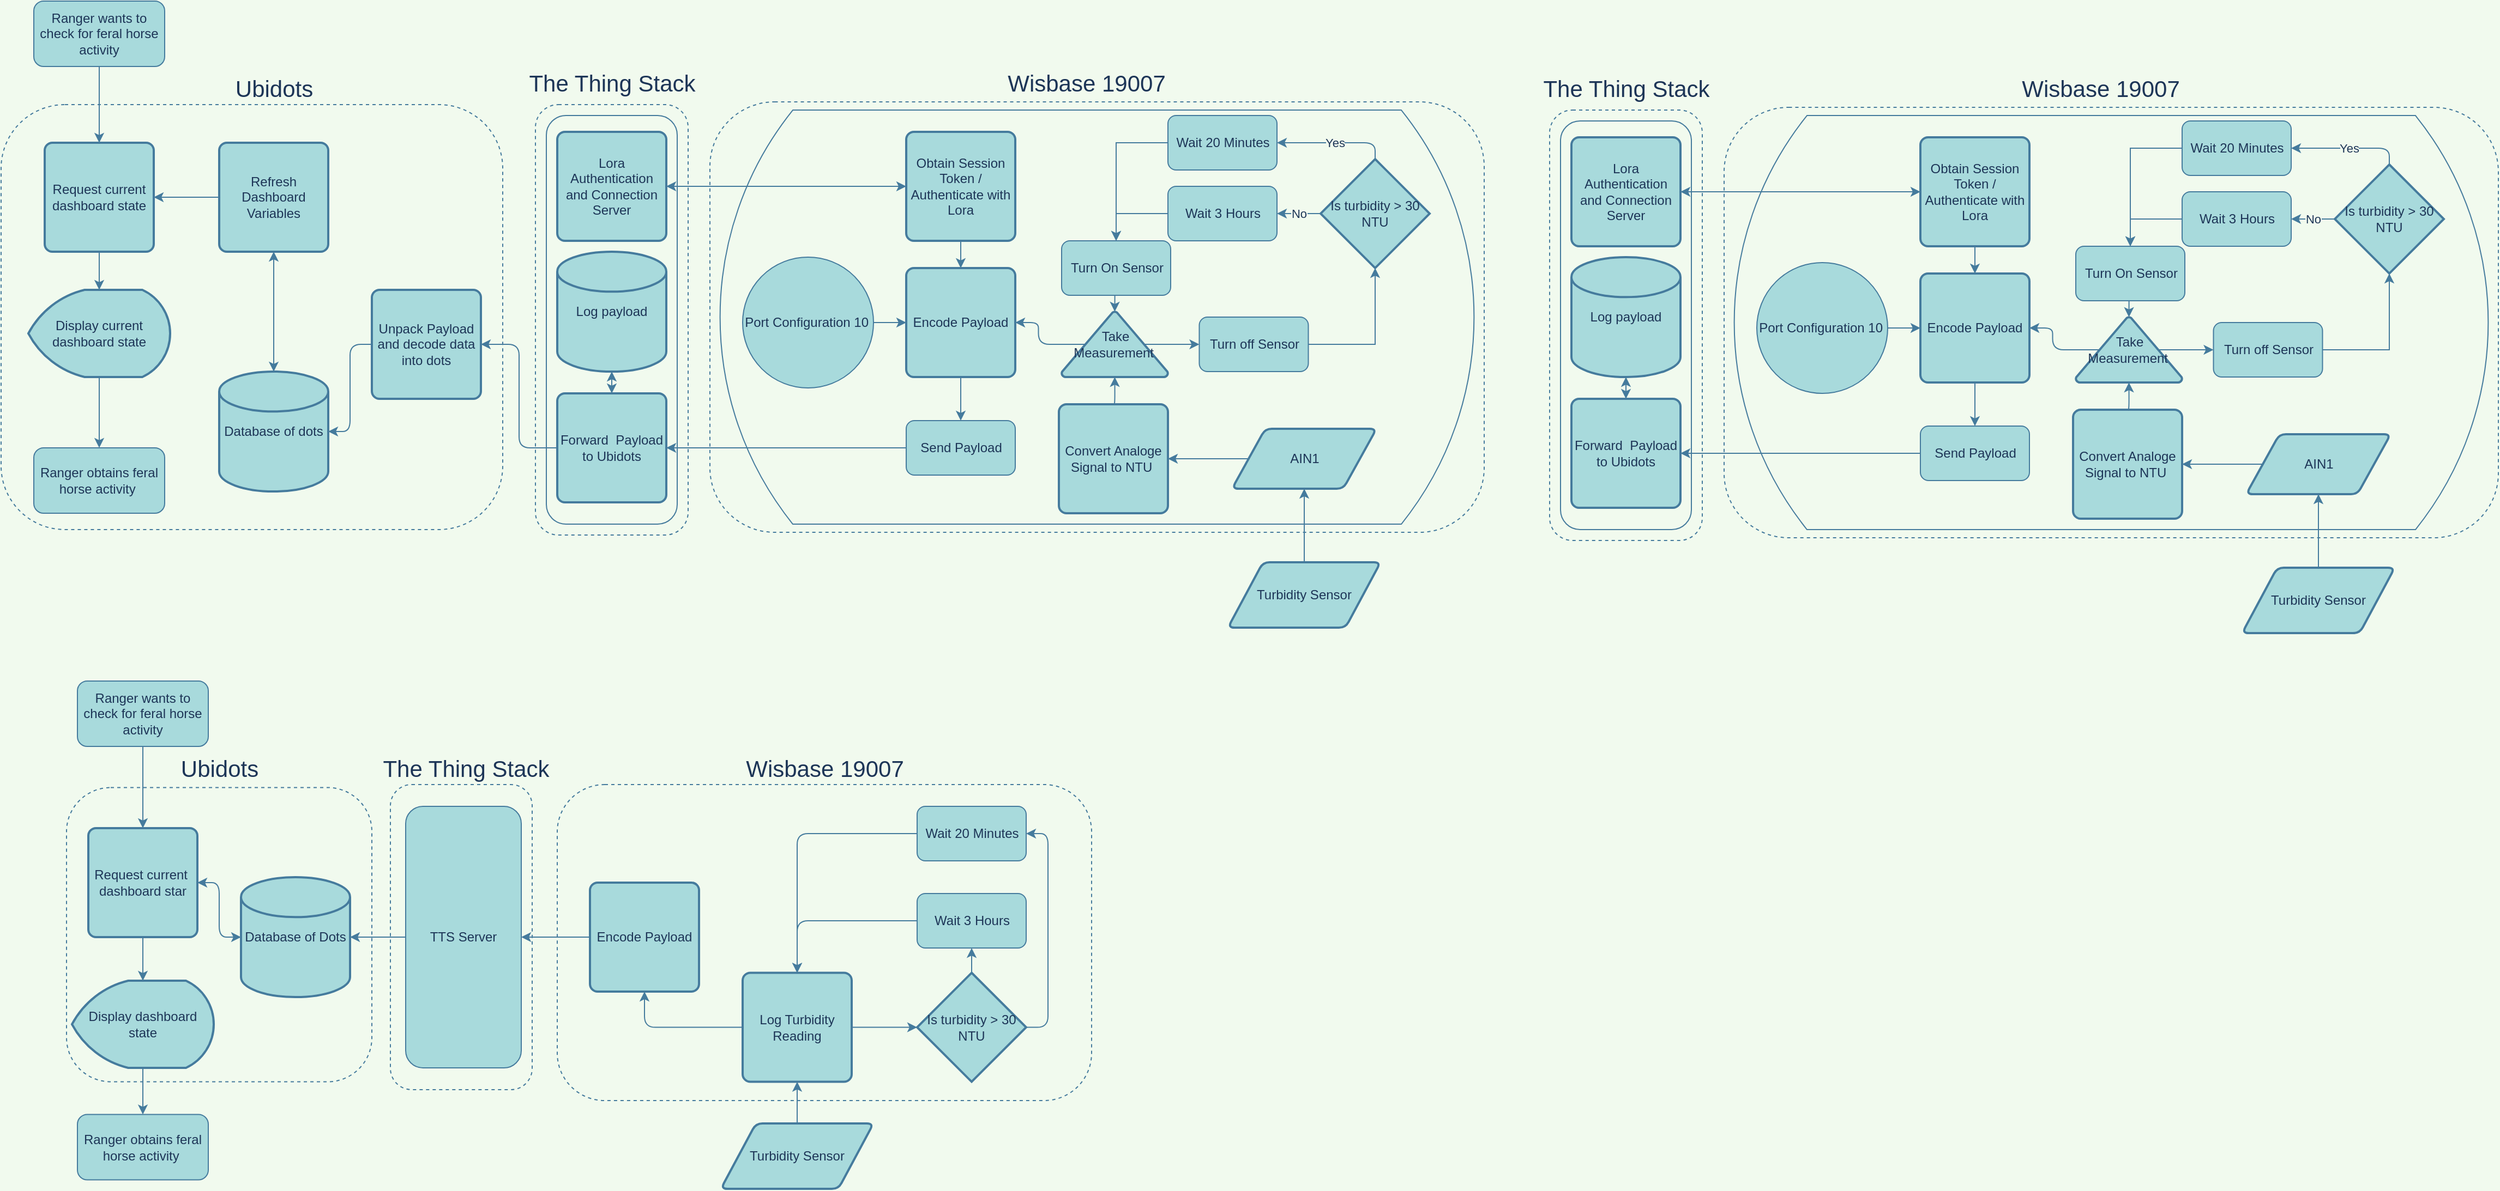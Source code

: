 <mxfile version="20.5.3" type="github">
  <diagram id="7vEmmBMwteaAKaB9VDx5" name="Page-1">
    <mxGraphModel dx="1351" dy="921" grid="1" gridSize="10" guides="1" tooltips="1" connect="1" arrows="1" fold="1" page="1" pageScale="1" pageWidth="827" pageHeight="1169" background="#F1FAEE" math="0" shadow="0">
      <root>
        <mxCell id="0" />
        <mxCell id="1" parent="0" />
        <mxCell id="h1ZjDe2NdXV8PIFrUS9J-158" value="" style="html=1;dashed=0;whitespace=wrap;shape=mxgraph.dfd.loop;labelBackgroundColor=none;strokeColor=#457B9D;fontColor=#1D3557;fillColor=none;sketch=0;movable=1;resizable=1;rotatable=1;deletable=1;editable=1;connectable=1;rounded=1;" vertex="1" parent="1">
          <mxGeometry x="660" y="170" width="710" height="380" as="geometry" />
        </mxCell>
        <mxCell id="h1ZjDe2NdXV8PIFrUS9J-2" value="" style="rounded=1;whiteSpace=wrap;html=1;dashed=1;fillColor=none;strokeColor=#457B9D;fontColor=#1D3557;" vertex="1" parent="1">
          <mxGeometry x="660" y="162.5" width="710" height="395" as="geometry" />
        </mxCell>
        <mxCell id="h1ZjDe2NdXV8PIFrUS9J-106" value="" style="rounded=1;whiteSpace=wrap;html=1;dashed=1;fillColor=none;strokeColor=#457B9D;fontColor=#1D3557;" vertex="1" parent="1">
          <mxGeometry x="367" y="789" width="130" height="280" as="geometry" />
        </mxCell>
        <mxCell id="h1ZjDe2NdXV8PIFrUS9J-82" value="" style="rounded=1;whiteSpace=wrap;html=1;dashed=1;fillColor=none;strokeColor=#457B9D;fontColor=#1D3557;arcSize=15;movable=0;resizable=0;rotatable=0;deletable=0;editable=0;connectable=0;" vertex="1" parent="1">
          <mxGeometry x="10" y="165" width="460" height="390" as="geometry" />
        </mxCell>
        <mxCell id="h1ZjDe2NdXV8PIFrUS9J-34" value="" style="rounded=1;whiteSpace=wrap;html=1;dashed=1;fillColor=none;strokeColor=#457B9D;fontColor=#1D3557;" vertex="1" parent="1">
          <mxGeometry x="500" y="165" width="140" height="395" as="geometry" />
        </mxCell>
        <mxCell id="h1ZjDe2NdXV8PIFrUS9J-37" value="TTS Server" style="rounded=1;whiteSpace=wrap;html=1;fillColor=none;strokeColor=#457B9D;fontColor=#1D3557;" vertex="1" parent="1">
          <mxGeometry x="510" y="175" width="120" height="375" as="geometry" />
        </mxCell>
        <mxCell id="h1ZjDe2NdXV8PIFrUS9J-46" style="edgeStyle=orthogonalEdgeStyle;rounded=1;orthogonalLoop=1;jettySize=auto;html=1;exitX=0.5;exitY=1;exitDx=0;exitDy=0;entryX=0.5;entryY=0;entryDx=0;entryDy=0;labelBackgroundColor=#F1FAEE;strokeColor=#457B9D;fontColor=#1D3557;" edge="1" parent="1" source="h1ZjDe2NdXV8PIFrUS9J-5" target="h1ZjDe2NdXV8PIFrUS9J-11">
          <mxGeometry relative="1" as="geometry" />
        </mxCell>
        <mxCell id="h1ZjDe2NdXV8PIFrUS9J-5" value="Ranger wants to check for feral horse activity" style="rounded=1;whiteSpace=wrap;html=1;fillColor=#A8DADC;strokeColor=#457B9D;fontColor=#1D3557;" vertex="1" parent="1">
          <mxGeometry x="40" y="70" width="120" height="60" as="geometry" />
        </mxCell>
        <mxCell id="h1ZjDe2NdXV8PIFrUS9J-6" style="edgeStyle=orthogonalEdgeStyle;rounded=1;orthogonalLoop=1;jettySize=auto;html=1;exitX=0;exitY=0.5;exitDx=0;exitDy=0;entryX=1;entryY=0.5;entryDx=0;entryDy=0;startArrow=none;startFill=0;labelBackgroundColor=#F1FAEE;strokeColor=#457B9D;fontColor=#1D3557;" edge="1" parent="1" source="h1ZjDe2NdXV8PIFrUS9J-7" target="h1ZjDe2NdXV8PIFrUS9J-11">
          <mxGeometry relative="1" as="geometry" />
        </mxCell>
        <mxCell id="h1ZjDe2NdXV8PIFrUS9J-7" value="Refresh Dashboard Variables" style="rounded=1;whiteSpace=wrap;html=1;absoluteArcSize=1;arcSize=14;strokeWidth=2;fillColor=#A8DADC;strokeColor=#457B9D;fontColor=#1D3557;" vertex="1" parent="1">
          <mxGeometry x="210" y="200" width="100" height="100" as="geometry" />
        </mxCell>
        <mxCell id="h1ZjDe2NdXV8PIFrUS9J-8" style="edgeStyle=orthogonalEdgeStyle;rounded=1;orthogonalLoop=1;jettySize=auto;html=1;exitX=0.5;exitY=1;exitDx=0;exitDy=0;exitPerimeter=0;entryX=0.5;entryY=0;entryDx=0;entryDy=0;startArrow=none;startFill=0;labelBackgroundColor=#F1FAEE;strokeColor=#457B9D;fontColor=#1D3557;" edge="1" parent="1" source="h1ZjDe2NdXV8PIFrUS9J-9" target="h1ZjDe2NdXV8PIFrUS9J-41">
          <mxGeometry relative="1" as="geometry" />
        </mxCell>
        <mxCell id="h1ZjDe2NdXV8PIFrUS9J-9" value="Display current dashboard state" style="strokeWidth=2;html=1;shape=mxgraph.flowchart.display;whiteSpace=wrap;fillColor=#A8DADC;strokeColor=#457B9D;fontColor=#1D3557;rounded=1;" vertex="1" parent="1">
          <mxGeometry x="35" y="335" width="130" height="80" as="geometry" />
        </mxCell>
        <mxCell id="h1ZjDe2NdXV8PIFrUS9J-10" style="edgeStyle=orthogonalEdgeStyle;rounded=1;orthogonalLoop=1;jettySize=auto;html=1;exitX=0.5;exitY=1;exitDx=0;exitDy=0;entryX=0.5;entryY=0;entryDx=0;entryDy=0;entryPerimeter=0;startArrow=none;startFill=0;labelBackgroundColor=#F1FAEE;strokeColor=#457B9D;fontColor=#1D3557;" edge="1" parent="1" source="h1ZjDe2NdXV8PIFrUS9J-11" target="h1ZjDe2NdXV8PIFrUS9J-9">
          <mxGeometry relative="1" as="geometry" />
        </mxCell>
        <mxCell id="h1ZjDe2NdXV8PIFrUS9J-11" value="Request current dashboard state" style="rounded=1;whiteSpace=wrap;html=1;absoluteArcSize=1;arcSize=14;strokeWidth=2;fillColor=#A8DADC;strokeColor=#457B9D;fontColor=#1D3557;" vertex="1" parent="1">
          <mxGeometry x="50" y="200" width="100" height="100" as="geometry" />
        </mxCell>
        <mxCell id="h1ZjDe2NdXV8PIFrUS9J-12" style="edgeStyle=orthogonalEdgeStyle;rounded=1;orthogonalLoop=1;jettySize=auto;html=1;exitX=0.5;exitY=0;exitDx=0;exitDy=0;exitPerimeter=0;entryX=0.5;entryY=1;entryDx=0;entryDy=0;startArrow=classic;startFill=1;labelBackgroundColor=#F1FAEE;strokeColor=#457B9D;fontColor=#1D3557;" edge="1" parent="1" source="h1ZjDe2NdXV8PIFrUS9J-13" target="h1ZjDe2NdXV8PIFrUS9J-7">
          <mxGeometry relative="1" as="geometry" />
        </mxCell>
        <mxCell id="h1ZjDe2NdXV8PIFrUS9J-13" value="Database of dots" style="strokeWidth=2;html=1;shape=mxgraph.flowchart.database;whiteSpace=wrap;fillColor=#A8DADC;strokeColor=#457B9D;fontColor=#1D3557;rounded=1;" vertex="1" parent="1">
          <mxGeometry x="210" y="410" width="100" height="110" as="geometry" />
        </mxCell>
        <mxCell id="h1ZjDe2NdXV8PIFrUS9J-14" style="edgeStyle=orthogonalEdgeStyle;rounded=1;orthogonalLoop=1;jettySize=auto;html=1;exitX=0;exitY=0.5;exitDx=0;exitDy=0;entryX=1;entryY=0.5;entryDx=0;entryDy=0;entryPerimeter=0;startArrow=none;startFill=0;labelBackgroundColor=#F1FAEE;strokeColor=#457B9D;fontColor=#1D3557;" edge="1" parent="1" source="h1ZjDe2NdXV8PIFrUS9J-15" target="h1ZjDe2NdXV8PIFrUS9J-13">
          <mxGeometry relative="1" as="geometry" />
        </mxCell>
        <mxCell id="h1ZjDe2NdXV8PIFrUS9J-15" value="Unpack Payload and decode data into dots" style="rounded=1;whiteSpace=wrap;html=1;absoluteArcSize=1;arcSize=14;strokeWidth=2;fillColor=#A8DADC;strokeColor=#457B9D;fontColor=#1D3557;" vertex="1" parent="1">
          <mxGeometry x="350" y="335" width="100" height="100" as="geometry" />
        </mxCell>
        <mxCell id="h1ZjDe2NdXV8PIFrUS9J-16" value="Lora Authentication and Connection Server" style="rounded=1;whiteSpace=wrap;html=1;absoluteArcSize=1;arcSize=14;strokeWidth=2;fillColor=#A8DADC;strokeColor=#457B9D;fontColor=#1D3557;" vertex="1" parent="1">
          <mxGeometry x="520" y="190" width="100" height="100" as="geometry" />
        </mxCell>
        <mxCell id="h1ZjDe2NdXV8PIFrUS9J-17" value="Log payload" style="strokeWidth=2;html=1;shape=mxgraph.flowchart.database;whiteSpace=wrap;fillColor=#A8DADC;strokeColor=#457B9D;fontColor=#1D3557;rounded=1;" vertex="1" parent="1">
          <mxGeometry x="520" y="300" width="100" height="110" as="geometry" />
        </mxCell>
        <mxCell id="h1ZjDe2NdXV8PIFrUS9J-50" style="edgeStyle=orthogonalEdgeStyle;rounded=1;orthogonalLoop=1;jettySize=auto;html=1;exitX=0;exitY=0.5;exitDx=0;exitDy=0;entryX=1;entryY=0.5;entryDx=0;entryDy=0;strokeColor=#457B9D;fontColor=#1D3557;fillColor=#A8DADC;startArrow=classic;startFill=1;labelBackgroundColor=#F1FAEE;" edge="1" parent="1" source="h1ZjDe2NdXV8PIFrUS9J-21" target="h1ZjDe2NdXV8PIFrUS9J-16">
          <mxGeometry relative="1" as="geometry" />
        </mxCell>
        <mxCell id="h1ZjDe2NdXV8PIFrUS9J-58" style="edgeStyle=orthogonalEdgeStyle;rounded=1;orthogonalLoop=1;jettySize=auto;html=1;exitX=0.5;exitY=1;exitDx=0;exitDy=0;entryX=0.5;entryY=0;entryDx=0;entryDy=0;strokeColor=#457B9D;fontColor=#1D3557;startArrow=none;startFill=0;fillColor=#A8DADC;labelBackgroundColor=#F1FAEE;" edge="1" parent="1" source="h1ZjDe2NdXV8PIFrUS9J-21" target="h1ZjDe2NdXV8PIFrUS9J-53">
          <mxGeometry relative="1" as="geometry" />
        </mxCell>
        <mxCell id="h1ZjDe2NdXV8PIFrUS9J-21" value="Obtain Session Token / Authenticate with Lora" style="rounded=1;whiteSpace=wrap;html=1;absoluteArcSize=1;arcSize=14;strokeWidth=2;fillColor=#A8DADC;strokeColor=#457B9D;fontColor=#1D3557;" vertex="1" parent="1">
          <mxGeometry x="840" y="190" width="100" height="100" as="geometry" />
        </mxCell>
        <mxCell id="h1ZjDe2NdXV8PIFrUS9J-67" value="No" style="edgeStyle=orthogonalEdgeStyle;rounded=1;orthogonalLoop=1;jettySize=auto;html=1;exitX=0;exitY=0.5;exitDx=0;exitDy=0;exitPerimeter=0;entryX=1;entryY=0.5;entryDx=0;entryDy=0;strokeColor=#457B9D;fontColor=#1D3557;startArrow=none;startFill=0;fillColor=#A8DADC;labelBackgroundColor=#F1FAEE;" edge="1" parent="1" source="h1ZjDe2NdXV8PIFrUS9J-24" target="h1ZjDe2NdXV8PIFrUS9J-66">
          <mxGeometry relative="1" as="geometry" />
        </mxCell>
        <mxCell id="h1ZjDe2NdXV8PIFrUS9J-74" value="Yes" style="edgeStyle=orthogonalEdgeStyle;rounded=1;orthogonalLoop=1;jettySize=auto;html=1;exitX=0.5;exitY=0;exitDx=0;exitDy=0;exitPerimeter=0;entryX=1;entryY=0.5;entryDx=0;entryDy=0;strokeColor=#457B9D;fontColor=#1D3557;startArrow=none;startFill=0;fillColor=#A8DADC;labelBackgroundColor=#F1FAEE;" edge="1" parent="1" source="h1ZjDe2NdXV8PIFrUS9J-24" target="h1ZjDe2NdXV8PIFrUS9J-65">
          <mxGeometry relative="1" as="geometry">
            <Array as="points">
              <mxPoint x="1270" y="200" />
            </Array>
          </mxGeometry>
        </mxCell>
        <mxCell id="h1ZjDe2NdXV8PIFrUS9J-24" value="Is turbidity &amp;gt; 30 NTU" style="strokeWidth=2;html=1;shape=mxgraph.flowchart.decision;whiteSpace=wrap;fillColor=#A8DADC;strokeColor=#457B9D;fontColor=#1D3557;rounded=1;" vertex="1" parent="1">
          <mxGeometry x="1220" y="215" width="100" height="100" as="geometry" />
        </mxCell>
        <mxCell id="h1ZjDe2NdXV8PIFrUS9J-78" style="edgeStyle=orthogonalEdgeStyle;rounded=1;orthogonalLoop=1;jettySize=auto;html=1;exitX=0;exitY=0.5;exitDx=0;exitDy=0;entryX=1;entryY=0.5;entryDx=0;entryDy=0;strokeColor=#457B9D;fontColor=#1D3557;startArrow=none;startFill=0;fillColor=#A8DADC;labelBackgroundColor=#F1FAEE;" edge="1" parent="1" source="h1ZjDe2NdXV8PIFrUS9J-29" target="h1ZjDe2NdXV8PIFrUS9J-42">
          <mxGeometry relative="1" as="geometry" />
        </mxCell>
        <mxCell id="h1ZjDe2NdXV8PIFrUS9J-29" value="AIN1" style="shape=parallelogram;html=1;strokeWidth=2;perimeter=parallelogramPerimeter;whiteSpace=wrap;rounded=1;arcSize=12;size=0.23;fillColor=#A8DADC;strokeColor=#457B9D;fontColor=#1D3557;" vertex="1" parent="1">
          <mxGeometry x="1138.75" y="462.5" width="132.5" height="55" as="geometry" />
        </mxCell>
        <mxCell id="h1ZjDe2NdXV8PIFrUS9J-77" style="edgeStyle=orthogonalEdgeStyle;rounded=1;orthogonalLoop=1;jettySize=auto;html=1;exitX=0.5;exitY=0;exitDx=0;exitDy=0;entryX=0.5;entryY=1;entryDx=0;entryDy=0;strokeColor=#457B9D;fontColor=#1D3557;startArrow=none;startFill=0;fillColor=#A8DADC;labelBackgroundColor=#F1FAEE;" edge="1" parent="1" source="h1ZjDe2NdXV8PIFrUS9J-31" target="h1ZjDe2NdXV8PIFrUS9J-29">
          <mxGeometry relative="1" as="geometry" />
        </mxCell>
        <mxCell id="h1ZjDe2NdXV8PIFrUS9J-31" value="Turbidity Sensor" style="shape=parallelogram;html=1;strokeWidth=2;perimeter=parallelogramPerimeter;whiteSpace=wrap;rounded=1;arcSize=12;size=0.23;fillColor=#A8DADC;strokeColor=#457B9D;fontColor=#1D3557;" vertex="1" parent="1">
          <mxGeometry x="1135" y="585" width="140" height="60" as="geometry" />
        </mxCell>
        <mxCell id="h1ZjDe2NdXV8PIFrUS9J-35" style="edgeStyle=orthogonalEdgeStyle;rounded=1;orthogonalLoop=1;jettySize=auto;html=1;exitX=0.5;exitY=1;exitDx=0;exitDy=0;exitPerimeter=0;labelBackgroundColor=#F1FAEE;strokeColor=#457B9D;fontColor=#1D3557;" edge="1" parent="1" source="h1ZjDe2NdXV8PIFrUS9J-24" target="h1ZjDe2NdXV8PIFrUS9J-24">
          <mxGeometry relative="1" as="geometry" />
        </mxCell>
        <mxCell id="h1ZjDe2NdXV8PIFrUS9J-38" value="&lt;font style=&quot;font-size: 21px;&quot;&gt;Wisbase 19007&lt;/font&gt;" style="text;html=1;align=center;verticalAlign=middle;resizable=0;points=[];autosize=1;strokeColor=none;fillColor=none;fontColor=#1D3557;rounded=1;" vertex="1" parent="1">
          <mxGeometry x="920" y="125" width="170" height="40" as="geometry" />
        </mxCell>
        <mxCell id="h1ZjDe2NdXV8PIFrUS9J-39" value="&lt;font style=&quot;font-size: 21px;&quot;&gt;The Thing Stack&lt;/font&gt;" style="text;html=1;align=center;verticalAlign=middle;resizable=0;points=[];autosize=1;strokeColor=none;fillColor=none;fontColor=#1D3557;rounded=1;" vertex="1" parent="1">
          <mxGeometry x="480" y="125" width="180" height="40" as="geometry" />
        </mxCell>
        <mxCell id="h1ZjDe2NdXV8PIFrUS9J-41" value="Ranger obtains feral horse activity&amp;nbsp;" style="rounded=1;whiteSpace=wrap;html=1;fillColor=#A8DADC;strokeColor=#457B9D;fontColor=#1D3557;" vertex="1" parent="1">
          <mxGeometry x="40" y="480" width="120" height="60" as="geometry" />
        </mxCell>
        <mxCell id="h1ZjDe2NdXV8PIFrUS9J-79" style="edgeStyle=orthogonalEdgeStyle;rounded=1;orthogonalLoop=1;jettySize=auto;html=1;exitX=0.5;exitY=0;exitDx=0;exitDy=0;entryX=0.5;entryY=1;entryDx=0;entryDy=0;entryPerimeter=0;strokeColor=#457B9D;fontColor=#1D3557;startArrow=none;startFill=0;fillColor=#A8DADC;labelBackgroundColor=#F1FAEE;" edge="1" parent="1" source="h1ZjDe2NdXV8PIFrUS9J-42" target="h1ZjDe2NdXV8PIFrUS9J-51">
          <mxGeometry relative="1" as="geometry" />
        </mxCell>
        <mxCell id="h1ZjDe2NdXV8PIFrUS9J-42" value="Convert Analoge Signal to NTU&amp;nbsp;" style="rounded=1;whiteSpace=wrap;html=1;absoluteArcSize=1;arcSize=14;strokeWidth=2;fillColor=#A8DADC;strokeColor=#457B9D;fontColor=#1D3557;" vertex="1" parent="1">
          <mxGeometry x="980" y="440" width="100" height="100" as="geometry" />
        </mxCell>
        <mxCell id="h1ZjDe2NdXV8PIFrUS9J-80" style="edgeStyle=orthogonalEdgeStyle;rounded=1;orthogonalLoop=1;jettySize=auto;html=1;exitX=0.5;exitY=0;exitDx=0;exitDy=0;entryX=0.5;entryY=1;entryDx=0;entryDy=0;entryPerimeter=0;strokeColor=#457B9D;fontColor=#1D3557;startArrow=classic;startFill=1;fillColor=#A8DADC;labelBackgroundColor=#F1FAEE;" edge="1" parent="1" source="h1ZjDe2NdXV8PIFrUS9J-49" target="h1ZjDe2NdXV8PIFrUS9J-17">
          <mxGeometry relative="1" as="geometry" />
        </mxCell>
        <mxCell id="h1ZjDe2NdXV8PIFrUS9J-83" style="edgeStyle=orthogonalEdgeStyle;rounded=1;orthogonalLoop=1;jettySize=auto;html=1;exitX=0;exitY=0.5;exitDx=0;exitDy=0;entryX=1;entryY=0.5;entryDx=0;entryDy=0;strokeColor=#457B9D;fontColor=#1D3557;fillColor=#A8DADC;labelBackgroundColor=#F1FAEE;" edge="1" parent="1" source="h1ZjDe2NdXV8PIFrUS9J-49" target="h1ZjDe2NdXV8PIFrUS9J-15">
          <mxGeometry relative="1" as="geometry" />
        </mxCell>
        <mxCell id="h1ZjDe2NdXV8PIFrUS9J-49" value="Forward &amp;nbsp;Payload to Ubidots" style="rounded=1;whiteSpace=wrap;html=1;absoluteArcSize=1;arcSize=14;strokeWidth=2;fillColor=#A8DADC;strokeColor=#457B9D;fontColor=#1D3557;" vertex="1" parent="1">
          <mxGeometry x="520" y="430" width="100" height="100" as="geometry" />
        </mxCell>
        <mxCell id="h1ZjDe2NdXV8PIFrUS9J-75" style="edgeStyle=orthogonalEdgeStyle;rounded=1;orthogonalLoop=1;jettySize=auto;html=1;exitX=0.22;exitY=0.5;exitDx=0;exitDy=0;exitPerimeter=0;entryX=1;entryY=0.5;entryDx=0;entryDy=0;strokeColor=#457B9D;fontColor=#1D3557;startArrow=none;startFill=0;fillColor=#A8DADC;labelBackgroundColor=#F1FAEE;" edge="1" parent="1" source="h1ZjDe2NdXV8PIFrUS9J-51" target="h1ZjDe2NdXV8PIFrUS9J-53">
          <mxGeometry relative="1" as="geometry" />
        </mxCell>
        <mxCell id="h1ZjDe2NdXV8PIFrUS9J-201" style="edgeStyle=orthogonalEdgeStyle;rounded=0;orthogonalLoop=1;jettySize=auto;html=1;exitX=0.78;exitY=0.5;exitDx=0;exitDy=0;exitPerimeter=0;entryX=0;entryY=0.5;entryDx=0;entryDy=0;strokeColor=#457B9D;fontSize=12;fontColor=#1D3557;fillColor=#A8DADC;" edge="1" parent="1" source="h1ZjDe2NdXV8PIFrUS9J-51" target="h1ZjDe2NdXV8PIFrUS9J-200">
          <mxGeometry relative="1" as="geometry" />
        </mxCell>
        <mxCell id="h1ZjDe2NdXV8PIFrUS9J-51" value="&lt;span style=&quot;caret-color: rgb(29, 53, 87); color: rgb(29, 53, 87); font-family: Helvetica; font-size: 12px; font-style: normal; font-variant-caps: normal; font-weight: 400; letter-spacing: normal; text-align: center; text-indent: 0px; text-transform: none; word-spacing: 0px; -webkit-text-stroke-width: 0px; text-decoration: none; float: none; display: inline !important;&quot;&gt;Take Measurement&amp;nbsp;&lt;/span&gt;" style="strokeWidth=2;html=1;shape=mxgraph.flowchart.extract_or_measurement;whiteSpace=wrap;strokeColor=#457B9D;fontColor=#1D3557;fillColor=#A8DADC;labelBackgroundColor=none;rounded=1;" vertex="1" parent="1">
          <mxGeometry x="982.5" y="355" width="97.5" height="60" as="geometry" />
        </mxCell>
        <mxCell id="h1ZjDe2NdXV8PIFrUS9J-59" style="edgeStyle=orthogonalEdgeStyle;rounded=1;orthogonalLoop=1;jettySize=auto;html=1;exitX=0.5;exitY=1;exitDx=0;exitDy=0;entryX=0.5;entryY=0;entryDx=0;entryDy=0;strokeColor=#457B9D;fontColor=#1D3557;startArrow=none;startFill=0;fillColor=#A8DADC;labelBackgroundColor=#F1FAEE;" edge="1" parent="1" source="h1ZjDe2NdXV8PIFrUS9J-53" target="h1ZjDe2NdXV8PIFrUS9J-54">
          <mxGeometry relative="1" as="geometry" />
        </mxCell>
        <mxCell id="h1ZjDe2NdXV8PIFrUS9J-53" value="Encode Payload" style="rounded=1;whiteSpace=wrap;html=1;absoluteArcSize=1;arcSize=14;strokeWidth=2;labelBackgroundColor=none;strokeColor=#457B9D;fontColor=#1D3557;fillColor=#A8DADC;" vertex="1" parent="1">
          <mxGeometry x="840" y="315" width="100" height="100" as="geometry" />
        </mxCell>
        <mxCell id="h1ZjDe2NdXV8PIFrUS9J-55" style="edgeStyle=orthogonalEdgeStyle;rounded=1;orthogonalLoop=1;jettySize=auto;html=1;exitX=0;exitY=0.5;exitDx=0;exitDy=0;entryX=1;entryY=0.5;entryDx=0;entryDy=0;strokeColor=#457B9D;fontColor=#1D3557;startArrow=none;startFill=0;fillColor=#A8DADC;labelBackgroundColor=#F1FAEE;" edge="1" parent="1" source="h1ZjDe2NdXV8PIFrUS9J-54" target="h1ZjDe2NdXV8PIFrUS9J-49">
          <mxGeometry relative="1" as="geometry" />
        </mxCell>
        <mxCell id="h1ZjDe2NdXV8PIFrUS9J-54" value="Send Payload" style="html=1;dashed=0;whitespace=wrap;labelBackgroundColor=none;strokeColor=#457B9D;fontColor=#1D3557;fillColor=#A8DADC;rounded=1;" vertex="1" parent="1">
          <mxGeometry x="840" y="455" width="100" height="50" as="geometry" />
        </mxCell>
        <mxCell id="h1ZjDe2NdXV8PIFrUS9J-63" style="edgeStyle=orthogonalEdgeStyle;rounded=1;orthogonalLoop=1;jettySize=auto;html=1;exitX=1;exitY=0.5;exitDx=0;exitDy=0;entryX=0;entryY=0.5;entryDx=0;entryDy=0;strokeColor=#457B9D;fontColor=#1D3557;startArrow=none;startFill=0;fillColor=#A8DADC;labelBackgroundColor=#F1FAEE;" edge="1" parent="1" source="h1ZjDe2NdXV8PIFrUS9J-62" target="h1ZjDe2NdXV8PIFrUS9J-53">
          <mxGeometry relative="1" as="geometry" />
        </mxCell>
        <mxCell id="h1ZjDe2NdXV8PIFrUS9J-62" value="Port Configuration 10&amp;nbsp;" style="shape=ellipse;html=1;dashed=0;whitespace=wrap;aspect=fixed;perimeter=ellipsePerimeter;labelBackgroundColor=none;strokeColor=#457B9D;fontColor=#1D3557;fillColor=#A8DADC;rounded=1;" vertex="1" parent="1">
          <mxGeometry x="690" y="305" width="120" height="120" as="geometry" />
        </mxCell>
        <mxCell id="h1ZjDe2NdXV8PIFrUS9J-207" style="edgeStyle=orthogonalEdgeStyle;rounded=0;orthogonalLoop=1;jettySize=auto;html=1;exitX=0;exitY=0.5;exitDx=0;exitDy=0;entryX=0.5;entryY=0;entryDx=0;entryDy=0;strokeColor=#457B9D;fontSize=12;fontColor=#1D3557;fillColor=#A8DADC;" edge="1" parent="1" source="h1ZjDe2NdXV8PIFrUS9J-66" target="h1ZjDe2NdXV8PIFrUS9J-204">
          <mxGeometry relative="1" as="geometry" />
        </mxCell>
        <mxCell id="h1ZjDe2NdXV8PIFrUS9J-66" value="Wait 3 Hours" style="html=1;dashed=0;whitespace=wrap;labelBackgroundColor=none;sketch=0;strokeColor=#457B9D;fontColor=#1D3557;fillColor=#A8DADC;rounded=1;" vertex="1" parent="1">
          <mxGeometry x="1080" y="240" width="100" height="50" as="geometry" />
        </mxCell>
        <mxCell id="h1ZjDe2NdXV8PIFrUS9J-205" style="edgeStyle=orthogonalEdgeStyle;rounded=0;orthogonalLoop=1;jettySize=auto;html=1;exitX=0;exitY=0.5;exitDx=0;exitDy=0;entryX=0.5;entryY=0;entryDx=0;entryDy=0;strokeColor=#457B9D;fontSize=12;fontColor=#1D3557;fillColor=#A8DADC;" edge="1" parent="1" source="h1ZjDe2NdXV8PIFrUS9J-65" target="h1ZjDe2NdXV8PIFrUS9J-204">
          <mxGeometry relative="1" as="geometry" />
        </mxCell>
        <mxCell id="h1ZjDe2NdXV8PIFrUS9J-65" value="Wait 20 Minutes" style="html=1;dashed=0;whitespace=wrap;labelBackgroundColor=none;sketch=0;strokeColor=#457B9D;fontColor=#1D3557;fillColor=#A8DADC;rounded=1;" vertex="1" parent="1">
          <mxGeometry x="1080" y="175" width="100" height="50" as="geometry" />
        </mxCell>
        <mxCell id="h1ZjDe2NdXV8PIFrUS9J-84" value="&lt;font style=&quot;font-size: 21px;&quot;&gt;Ubidots&lt;/font&gt;" style="text;html=1;align=center;verticalAlign=middle;resizable=0;points=[];autosize=1;strokeColor=none;fillColor=none;fontColor=#1D3557;rounded=1;" vertex="1" parent="1">
          <mxGeometry x="215" y="130" width="90" height="40" as="geometry" />
        </mxCell>
        <mxCell id="h1ZjDe2NdXV8PIFrUS9J-87" value="" style="rounded=1;whiteSpace=wrap;html=1;dashed=1;fillColor=none;strokeColor=#457B9D;fontColor=#1D3557;" vertex="1" parent="1">
          <mxGeometry x="70" y="791.75" width="280" height="270" as="geometry" />
        </mxCell>
        <mxCell id="h1ZjDe2NdXV8PIFrUS9J-88" value="" style="rounded=1;whiteSpace=wrap;html=1;dashed=1;fillColor=none;strokeColor=#457B9D;fontColor=#1D3557;" vertex="1" parent="1">
          <mxGeometry x="520" y="789" width="490" height="290" as="geometry" />
        </mxCell>
        <mxCell id="h1ZjDe2NdXV8PIFrUS9J-89" style="edgeStyle=orthogonalEdgeStyle;rounded=1;orthogonalLoop=1;jettySize=auto;html=1;exitX=0.5;exitY=1;exitDx=0;exitDy=0;exitPerimeter=0;entryX=0.5;entryY=0;entryDx=0;entryDy=0;startArrow=none;startFill=0;labelBackgroundColor=#F1FAEE;strokeColor=#457B9D;fontColor=#1D3557;" edge="1" parent="1" source="h1ZjDe2NdXV8PIFrUS9J-90" target="h1ZjDe2NdXV8PIFrUS9J-112">
          <mxGeometry relative="1" as="geometry" />
        </mxCell>
        <mxCell id="h1ZjDe2NdXV8PIFrUS9J-90" value="Display dashboard state" style="strokeWidth=2;html=1;shape=mxgraph.flowchart.display;whiteSpace=wrap;fillColor=#A8DADC;strokeColor=#457B9D;fontColor=#1D3557;rounded=1;" vertex="1" parent="1">
          <mxGeometry x="75" y="969" width="130" height="80" as="geometry" />
        </mxCell>
        <mxCell id="h1ZjDe2NdXV8PIFrUS9J-91" style="edgeStyle=orthogonalEdgeStyle;rounded=1;orthogonalLoop=1;jettySize=auto;html=1;exitX=0;exitY=0.5;exitDx=0;exitDy=0;exitPerimeter=0;entryX=1;entryY=0.5;entryDx=0;entryDy=0;startArrow=classic;startFill=1;labelBackgroundColor=#F1FAEE;strokeColor=#457B9D;fontColor=#1D3557;" edge="1" parent="1" source="h1ZjDe2NdXV8PIFrUS9J-92" target="h1ZjDe2NdXV8PIFrUS9J-111">
          <mxGeometry relative="1" as="geometry" />
        </mxCell>
        <mxCell id="h1ZjDe2NdXV8PIFrUS9J-92" value="Database of Dots" style="strokeWidth=2;html=1;shape=mxgraph.flowchart.database;whiteSpace=wrap;fillColor=#A8DADC;strokeColor=#457B9D;fontColor=#1D3557;rounded=1;" vertex="1" parent="1">
          <mxGeometry x="230" y="874" width="100" height="110" as="geometry" />
        </mxCell>
        <mxCell id="h1ZjDe2NdXV8PIFrUS9J-93" style="edgeStyle=orthogonalEdgeStyle;rounded=1;orthogonalLoop=1;jettySize=auto;html=1;exitX=0;exitY=0.5;exitDx=0;exitDy=0;entryX=1;entryY=0.5;entryDx=0;entryDy=0;entryPerimeter=0;startArrow=none;startFill=0;labelBackgroundColor=#F1FAEE;strokeColor=#457B9D;fontColor=#1D3557;" edge="1" parent="1" source="h1ZjDe2NdXV8PIFrUS9J-94" target="h1ZjDe2NdXV8PIFrUS9J-92">
          <mxGeometry relative="1" as="geometry" />
        </mxCell>
        <mxCell id="h1ZjDe2NdXV8PIFrUS9J-94" value="TTS Server" style="rounded=1;whiteSpace=wrap;html=1;fillColor=#A8DADC;strokeColor=#457B9D;fontColor=#1D3557;" vertex="1" parent="1">
          <mxGeometry x="381" y="809" width="106" height="240" as="geometry" />
        </mxCell>
        <mxCell id="h1ZjDe2NdXV8PIFrUS9J-95" style="edgeStyle=orthogonalEdgeStyle;rounded=1;orthogonalLoop=1;jettySize=auto;html=1;exitX=0;exitY=0.5;exitDx=0;exitDy=0;entryX=1;entryY=0.5;entryDx=0;entryDy=0;startArrow=none;startFill=0;labelBackgroundColor=#F1FAEE;strokeColor=#457B9D;fontColor=#1D3557;" edge="1" parent="1" source="h1ZjDe2NdXV8PIFrUS9J-96" target="h1ZjDe2NdXV8PIFrUS9J-94">
          <mxGeometry relative="1" as="geometry" />
        </mxCell>
        <mxCell id="h1ZjDe2NdXV8PIFrUS9J-96" value="Encode Payload" style="rounded=1;whiteSpace=wrap;html=1;absoluteArcSize=1;arcSize=14;strokeWidth=2;fillColor=#A8DADC;strokeColor=#457B9D;fontColor=#1D3557;" vertex="1" parent="1">
          <mxGeometry x="550" y="879" width="100" height="100" as="geometry" />
        </mxCell>
        <mxCell id="h1ZjDe2NdXV8PIFrUS9J-118" style="edgeStyle=orthogonalEdgeStyle;rounded=1;orthogonalLoop=1;jettySize=auto;html=1;exitX=0.5;exitY=0;exitDx=0;exitDy=0;exitPerimeter=0;entryX=0.5;entryY=1;entryDx=0;entryDy=0;strokeColor=#457B9D;fontSize=21;fontColor=#1D3557;startArrow=none;startFill=0;fillColor=#A8DADC;labelBackgroundColor=#F1FAEE;" edge="1" parent="1" source="h1ZjDe2NdXV8PIFrUS9J-99" target="h1ZjDe2NdXV8PIFrUS9J-114">
          <mxGeometry relative="1" as="geometry" />
        </mxCell>
        <mxCell id="h1ZjDe2NdXV8PIFrUS9J-119" style="edgeStyle=orthogonalEdgeStyle;rounded=1;orthogonalLoop=1;jettySize=auto;html=1;exitX=1;exitY=0.5;exitDx=0;exitDy=0;exitPerimeter=0;entryX=1;entryY=0.5;entryDx=0;entryDy=0;strokeColor=#457B9D;fontSize=21;fontColor=#1D3557;startArrow=none;startFill=0;fillColor=#A8DADC;labelBackgroundColor=#F1FAEE;" edge="1" parent="1" source="h1ZjDe2NdXV8PIFrUS9J-99" target="h1ZjDe2NdXV8PIFrUS9J-115">
          <mxGeometry relative="1" as="geometry" />
        </mxCell>
        <mxCell id="h1ZjDe2NdXV8PIFrUS9J-99" value="Is turbidity &amp;gt; 30 NTU" style="strokeWidth=2;html=1;shape=mxgraph.flowchart.decision;whiteSpace=wrap;fillColor=#A8DADC;strokeColor=#457B9D;fontColor=#1D3557;rounded=1;" vertex="1" parent="1">
          <mxGeometry x="850" y="961.75" width="100" height="100" as="geometry" />
        </mxCell>
        <mxCell id="h1ZjDe2NdXV8PIFrUS9J-116" style="edgeStyle=orthogonalEdgeStyle;rounded=1;orthogonalLoop=1;jettySize=auto;html=1;exitX=1;exitY=0.5;exitDx=0;exitDy=0;entryX=0;entryY=0.5;entryDx=0;entryDy=0;entryPerimeter=0;strokeColor=#457B9D;fontSize=21;fontColor=#1D3557;startArrow=none;startFill=0;fillColor=#A8DADC;labelBackgroundColor=#F1FAEE;" edge="1" parent="1" source="h1ZjDe2NdXV8PIFrUS9J-101" target="h1ZjDe2NdXV8PIFrUS9J-99">
          <mxGeometry relative="1" as="geometry" />
        </mxCell>
        <mxCell id="h1ZjDe2NdXV8PIFrUS9J-117" style="edgeStyle=orthogonalEdgeStyle;rounded=1;orthogonalLoop=1;jettySize=auto;html=1;exitX=0;exitY=0.5;exitDx=0;exitDy=0;entryX=0.5;entryY=1;entryDx=0;entryDy=0;strokeColor=#457B9D;fontSize=21;fontColor=#1D3557;startArrow=none;startFill=0;fillColor=#A8DADC;labelBackgroundColor=#F1FAEE;" edge="1" parent="1" source="h1ZjDe2NdXV8PIFrUS9J-101" target="h1ZjDe2NdXV8PIFrUS9J-96">
          <mxGeometry relative="1" as="geometry" />
        </mxCell>
        <mxCell id="h1ZjDe2NdXV8PIFrUS9J-101" value="Log Turbidity Reading" style="rounded=1;whiteSpace=wrap;html=1;absoluteArcSize=1;arcSize=14;strokeWidth=2;fillColor=#A8DADC;strokeColor=#457B9D;fontColor=#1D3557;" vertex="1" parent="1">
          <mxGeometry x="690" y="961.75" width="100" height="100" as="geometry" />
        </mxCell>
        <mxCell id="h1ZjDe2NdXV8PIFrUS9J-122" style="edgeStyle=orthogonalEdgeStyle;rounded=1;orthogonalLoop=1;jettySize=auto;html=1;exitX=0.5;exitY=0;exitDx=0;exitDy=0;entryX=0.5;entryY=1;entryDx=0;entryDy=0;strokeColor=#457B9D;fontSize=21;fontColor=#1D3557;startArrow=none;startFill=0;fillColor=#A8DADC;labelBackgroundColor=#F1FAEE;" edge="1" parent="1" source="h1ZjDe2NdXV8PIFrUS9J-103" target="h1ZjDe2NdXV8PIFrUS9J-101">
          <mxGeometry relative="1" as="geometry" />
        </mxCell>
        <mxCell id="h1ZjDe2NdXV8PIFrUS9J-103" value="Turbidity Sensor" style="shape=parallelogram;html=1;strokeWidth=2;perimeter=parallelogramPerimeter;whiteSpace=wrap;rounded=1;arcSize=12;size=0.23;fillColor=#A8DADC;strokeColor=#457B9D;fontColor=#1D3557;" vertex="1" parent="1">
          <mxGeometry x="670" y="1100" width="140" height="60" as="geometry" />
        </mxCell>
        <mxCell id="h1ZjDe2NdXV8PIFrUS9J-113" style="edgeStyle=orthogonalEdgeStyle;rounded=1;orthogonalLoop=1;jettySize=auto;html=1;exitX=0.5;exitY=1;exitDx=0;exitDy=0;entryX=0.5;entryY=0;entryDx=0;entryDy=0;strokeColor=#457B9D;fontSize=21;fontColor=#1D3557;startArrow=none;startFill=0;fillColor=#A8DADC;labelBackgroundColor=#F1FAEE;" edge="1" parent="1" source="h1ZjDe2NdXV8PIFrUS9J-105" target="h1ZjDe2NdXV8PIFrUS9J-111">
          <mxGeometry relative="1" as="geometry" />
        </mxCell>
        <mxCell id="h1ZjDe2NdXV8PIFrUS9J-105" value="Ranger wants to check for feral horse activity" style="rounded=1;whiteSpace=wrap;html=1;fillColor=#A8DADC;strokeColor=#457B9D;fontColor=#1D3557;" vertex="1" parent="1">
          <mxGeometry x="80" y="694" width="120" height="60" as="geometry" />
        </mxCell>
        <mxCell id="h1ZjDe2NdXV8PIFrUS9J-107" value="&lt;font style=&quot;font-size: 21px;&quot;&gt;Wisbase 19007&lt;/font&gt;" style="text;html=1;align=center;verticalAlign=middle;resizable=0;points=[];autosize=1;strokeColor=none;fillColor=none;fontColor=#1D3557;rounded=1;" vertex="1" parent="1">
          <mxGeometry x="680" y="754" width="170" height="40" as="geometry" />
        </mxCell>
        <mxCell id="h1ZjDe2NdXV8PIFrUS9J-108" value="&lt;font style=&quot;font-size: 21px;&quot;&gt;The Thing Stack&lt;/font&gt;" style="text;html=1;align=center;verticalAlign=middle;resizable=0;points=[];autosize=1;strokeColor=none;fillColor=none;fontColor=#1D3557;rounded=1;" vertex="1" parent="1">
          <mxGeometry x="346" y="754" width="180" height="40" as="geometry" />
        </mxCell>
        <mxCell id="h1ZjDe2NdXV8PIFrUS9J-109" value="&lt;font style=&quot;font-size: 21px;&quot;&gt;Ubidots&lt;/font&gt;" style="text;html=1;align=center;verticalAlign=middle;resizable=0;points=[];autosize=1;strokeColor=none;fillColor=none;fontColor=#1D3557;rounded=1;" vertex="1" parent="1">
          <mxGeometry x="165" y="754" width="90" height="40" as="geometry" />
        </mxCell>
        <mxCell id="h1ZjDe2NdXV8PIFrUS9J-110" style="edgeStyle=orthogonalEdgeStyle;rounded=1;orthogonalLoop=1;jettySize=auto;html=1;exitX=0.5;exitY=1;exitDx=0;exitDy=0;entryX=0.5;entryY=0;entryDx=0;entryDy=0;entryPerimeter=0;startArrow=none;startFill=0;labelBackgroundColor=#F1FAEE;strokeColor=#457B9D;fontColor=#1D3557;" edge="1" parent="1" source="h1ZjDe2NdXV8PIFrUS9J-111" target="h1ZjDe2NdXV8PIFrUS9J-90">
          <mxGeometry relative="1" as="geometry" />
        </mxCell>
        <mxCell id="h1ZjDe2NdXV8PIFrUS9J-111" value="Request current&amp;nbsp;&lt;br&gt;dashboard star" style="rounded=1;whiteSpace=wrap;html=1;absoluteArcSize=1;arcSize=14;strokeWidth=2;fillColor=#A8DADC;strokeColor=#457B9D;fontColor=#1D3557;" vertex="1" parent="1">
          <mxGeometry x="90" y="829" width="100" height="100" as="geometry" />
        </mxCell>
        <mxCell id="h1ZjDe2NdXV8PIFrUS9J-112" value="Ranger obtains feral horse activity&amp;nbsp;" style="rounded=1;whiteSpace=wrap;html=1;fillColor=#A8DADC;strokeColor=#457B9D;fontColor=#1D3557;" vertex="1" parent="1">
          <mxGeometry x="80" y="1091.75" width="120" height="60" as="geometry" />
        </mxCell>
        <mxCell id="h1ZjDe2NdXV8PIFrUS9J-121" style="edgeStyle=orthogonalEdgeStyle;rounded=1;orthogonalLoop=1;jettySize=auto;html=1;exitX=0;exitY=0.5;exitDx=0;exitDy=0;strokeColor=#457B9D;fontSize=21;fontColor=#1D3557;startArrow=none;startFill=0;fillColor=#A8DADC;labelBackgroundColor=#F1FAEE;" edge="1" parent="1" source="h1ZjDe2NdXV8PIFrUS9J-114" target="h1ZjDe2NdXV8PIFrUS9J-101">
          <mxGeometry relative="1" as="geometry" />
        </mxCell>
        <mxCell id="h1ZjDe2NdXV8PIFrUS9J-114" value="Wait 3 Hours" style="html=1;dashed=0;whitespace=wrap;labelBackgroundColor=none;sketch=0;strokeColor=#457B9D;fontColor=#1D3557;fillColor=#A8DADC;rounded=1;" vertex="1" parent="1">
          <mxGeometry x="850" y="889" width="100" height="50" as="geometry" />
        </mxCell>
        <mxCell id="h1ZjDe2NdXV8PIFrUS9J-120" style="edgeStyle=orthogonalEdgeStyle;rounded=1;orthogonalLoop=1;jettySize=auto;html=1;exitX=0;exitY=0.5;exitDx=0;exitDy=0;entryX=0.5;entryY=0;entryDx=0;entryDy=0;strokeColor=#457B9D;fontSize=21;fontColor=#1D3557;startArrow=none;startFill=0;fillColor=#A8DADC;labelBackgroundColor=#F1FAEE;" edge="1" parent="1" source="h1ZjDe2NdXV8PIFrUS9J-115" target="h1ZjDe2NdXV8PIFrUS9J-101">
          <mxGeometry relative="1" as="geometry" />
        </mxCell>
        <mxCell id="h1ZjDe2NdXV8PIFrUS9J-115" value="Wait 20 Minutes" style="html=1;dashed=0;whitespace=wrap;labelBackgroundColor=none;sketch=0;strokeColor=#457B9D;fontColor=#1D3557;fillColor=#A8DADC;rounded=1;" vertex="1" parent="1">
          <mxGeometry x="850" y="809" width="100" height="50" as="geometry" />
        </mxCell>
        <mxCell id="h1ZjDe2NdXV8PIFrUS9J-202" style="edgeStyle=orthogonalEdgeStyle;rounded=0;orthogonalLoop=1;jettySize=auto;html=1;exitX=1;exitY=0.5;exitDx=0;exitDy=0;entryX=0.5;entryY=1;entryDx=0;entryDy=0;entryPerimeter=0;strokeColor=#457B9D;fontSize=12;fontColor=#1D3557;fillColor=#A8DADC;" edge="1" parent="1" source="h1ZjDe2NdXV8PIFrUS9J-200" target="h1ZjDe2NdXV8PIFrUS9J-24">
          <mxGeometry relative="1" as="geometry" />
        </mxCell>
        <mxCell id="h1ZjDe2NdXV8PIFrUS9J-200" value="Turn off Sensor" style="html=1;dashed=0;whitespace=wrap;labelBackgroundColor=none;sketch=0;strokeColor=#457B9D;fontColor=#1D3557;fillColor=#A8DADC;rounded=1;" vertex="1" parent="1">
          <mxGeometry x="1108.75" y="360" width="100" height="50" as="geometry" />
        </mxCell>
        <mxCell id="h1ZjDe2NdXV8PIFrUS9J-206" style="edgeStyle=orthogonalEdgeStyle;rounded=0;orthogonalLoop=1;jettySize=auto;html=1;exitX=0.5;exitY=1;exitDx=0;exitDy=0;entryX=0.5;entryY=0;entryDx=0;entryDy=0;entryPerimeter=0;strokeColor=#457B9D;fontSize=12;fontColor=#1D3557;fillColor=#A8DADC;" edge="1" parent="1" source="h1ZjDe2NdXV8PIFrUS9J-204" target="h1ZjDe2NdXV8PIFrUS9J-51">
          <mxGeometry relative="1" as="geometry" />
        </mxCell>
        <mxCell id="h1ZjDe2NdXV8PIFrUS9J-204" value="Turn On Sensor" style="html=1;dashed=0;whitespace=wrap;labelBackgroundColor=none;sketch=0;strokeColor=#457B9D;fontColor=#1D3557;fillColor=#A8DADC;rounded=1;" vertex="1" parent="1">
          <mxGeometry x="982.5" y="290" width="100" height="50" as="geometry" />
        </mxCell>
        <mxCell id="h1ZjDe2NdXV8PIFrUS9J-208" value="" style="html=1;dashed=0;whitespace=wrap;shape=mxgraph.dfd.loop;labelBackgroundColor=none;strokeColor=#457B9D;fontColor=#1D3557;fillColor=none;sketch=0;movable=1;resizable=1;rotatable=1;deletable=1;editable=1;connectable=1;rounded=1;" vertex="1" parent="1">
          <mxGeometry x="1590" y="175" width="710" height="380" as="geometry" />
        </mxCell>
        <mxCell id="h1ZjDe2NdXV8PIFrUS9J-209" value="" style="rounded=1;whiteSpace=wrap;html=1;dashed=1;fillColor=none;strokeColor=#457B9D;fontColor=#1D3557;" vertex="1" parent="1">
          <mxGeometry x="1590" y="167.5" width="710" height="395" as="geometry" />
        </mxCell>
        <mxCell id="h1ZjDe2NdXV8PIFrUS9J-210" value="" style="rounded=1;whiteSpace=wrap;html=1;dashed=1;fillColor=none;strokeColor=#457B9D;fontColor=#1D3557;" vertex="1" parent="1">
          <mxGeometry x="1430" y="170" width="140" height="395" as="geometry" />
        </mxCell>
        <mxCell id="h1ZjDe2NdXV8PIFrUS9J-211" value="TTS Server" style="rounded=1;whiteSpace=wrap;html=1;fillColor=none;strokeColor=#457B9D;fontColor=#1D3557;" vertex="1" parent="1">
          <mxGeometry x="1440" y="180" width="120" height="375" as="geometry" />
        </mxCell>
        <mxCell id="h1ZjDe2NdXV8PIFrUS9J-212" value="Lora Authentication and Connection Server" style="rounded=1;whiteSpace=wrap;html=1;absoluteArcSize=1;arcSize=14;strokeWidth=2;fillColor=#A8DADC;strokeColor=#457B9D;fontColor=#1D3557;" vertex="1" parent="1">
          <mxGeometry x="1450" y="195" width="100" height="100" as="geometry" />
        </mxCell>
        <mxCell id="h1ZjDe2NdXV8PIFrUS9J-213" value="Log payload" style="strokeWidth=2;html=1;shape=mxgraph.flowchart.database;whiteSpace=wrap;fillColor=#A8DADC;strokeColor=#457B9D;fontColor=#1D3557;rounded=1;" vertex="1" parent="1">
          <mxGeometry x="1450" y="305" width="100" height="110" as="geometry" />
        </mxCell>
        <mxCell id="h1ZjDe2NdXV8PIFrUS9J-214" style="edgeStyle=orthogonalEdgeStyle;rounded=1;orthogonalLoop=1;jettySize=auto;html=1;exitX=0;exitY=0.5;exitDx=0;exitDy=0;entryX=1;entryY=0.5;entryDx=0;entryDy=0;strokeColor=#457B9D;fontColor=#1D3557;fillColor=#A8DADC;startArrow=classic;startFill=1;labelBackgroundColor=#F1FAEE;" edge="1" parent="1" source="h1ZjDe2NdXV8PIFrUS9J-216" target="h1ZjDe2NdXV8PIFrUS9J-212">
          <mxGeometry relative="1" as="geometry" />
        </mxCell>
        <mxCell id="h1ZjDe2NdXV8PIFrUS9J-215" style="edgeStyle=orthogonalEdgeStyle;rounded=1;orthogonalLoop=1;jettySize=auto;html=1;exitX=0.5;exitY=1;exitDx=0;exitDy=0;entryX=0.5;entryY=0;entryDx=0;entryDy=0;strokeColor=#457B9D;fontColor=#1D3557;startArrow=none;startFill=0;fillColor=#A8DADC;labelBackgroundColor=#F1FAEE;" edge="1" parent="1" source="h1ZjDe2NdXV8PIFrUS9J-216" target="h1ZjDe2NdXV8PIFrUS9J-235">
          <mxGeometry relative="1" as="geometry" />
        </mxCell>
        <mxCell id="h1ZjDe2NdXV8PIFrUS9J-216" value="Obtain Session Token / Authenticate with Lora" style="rounded=1;whiteSpace=wrap;html=1;absoluteArcSize=1;arcSize=14;strokeWidth=2;fillColor=#A8DADC;strokeColor=#457B9D;fontColor=#1D3557;" vertex="1" parent="1">
          <mxGeometry x="1770" y="195" width="100" height="100" as="geometry" />
        </mxCell>
        <mxCell id="h1ZjDe2NdXV8PIFrUS9J-217" value="No" style="edgeStyle=orthogonalEdgeStyle;rounded=1;orthogonalLoop=1;jettySize=auto;html=1;exitX=0;exitY=0.5;exitDx=0;exitDy=0;exitPerimeter=0;entryX=1;entryY=0.5;entryDx=0;entryDy=0;strokeColor=#457B9D;fontColor=#1D3557;startArrow=none;startFill=0;fillColor=#A8DADC;labelBackgroundColor=#F1FAEE;" edge="1" parent="1" source="h1ZjDe2NdXV8PIFrUS9J-219" target="h1ZjDe2NdXV8PIFrUS9J-241">
          <mxGeometry relative="1" as="geometry" />
        </mxCell>
        <mxCell id="h1ZjDe2NdXV8PIFrUS9J-218" value="Yes" style="edgeStyle=orthogonalEdgeStyle;rounded=1;orthogonalLoop=1;jettySize=auto;html=1;exitX=0.5;exitY=0;exitDx=0;exitDy=0;exitPerimeter=0;entryX=1;entryY=0.5;entryDx=0;entryDy=0;strokeColor=#457B9D;fontColor=#1D3557;startArrow=none;startFill=0;fillColor=#A8DADC;labelBackgroundColor=#F1FAEE;" edge="1" parent="1" source="h1ZjDe2NdXV8PIFrUS9J-219" target="h1ZjDe2NdXV8PIFrUS9J-243">
          <mxGeometry relative="1" as="geometry">
            <Array as="points">
              <mxPoint x="2200" y="205" />
            </Array>
          </mxGeometry>
        </mxCell>
        <mxCell id="h1ZjDe2NdXV8PIFrUS9J-219" value="Is turbidity &amp;gt; 30 NTU" style="strokeWidth=2;html=1;shape=mxgraph.flowchart.decision;whiteSpace=wrap;fillColor=#A8DADC;strokeColor=#457B9D;fontColor=#1D3557;rounded=1;" vertex="1" parent="1">
          <mxGeometry x="2150" y="220" width="100" height="100" as="geometry" />
        </mxCell>
        <mxCell id="h1ZjDe2NdXV8PIFrUS9J-220" style="edgeStyle=orthogonalEdgeStyle;rounded=1;orthogonalLoop=1;jettySize=auto;html=1;exitX=0;exitY=0.5;exitDx=0;exitDy=0;entryX=1;entryY=0.5;entryDx=0;entryDy=0;strokeColor=#457B9D;fontColor=#1D3557;startArrow=none;startFill=0;fillColor=#A8DADC;labelBackgroundColor=#F1FAEE;" edge="1" parent="1" source="h1ZjDe2NdXV8PIFrUS9J-221" target="h1ZjDe2NdXV8PIFrUS9J-228">
          <mxGeometry relative="1" as="geometry" />
        </mxCell>
        <mxCell id="h1ZjDe2NdXV8PIFrUS9J-221" value="AIN1" style="shape=parallelogram;html=1;strokeWidth=2;perimeter=parallelogramPerimeter;whiteSpace=wrap;rounded=1;arcSize=12;size=0.23;fillColor=#A8DADC;strokeColor=#457B9D;fontColor=#1D3557;" vertex="1" parent="1">
          <mxGeometry x="2068.75" y="467.5" width="132.5" height="55" as="geometry" />
        </mxCell>
        <mxCell id="h1ZjDe2NdXV8PIFrUS9J-222" style="edgeStyle=orthogonalEdgeStyle;rounded=1;orthogonalLoop=1;jettySize=auto;html=1;exitX=0.5;exitY=0;exitDx=0;exitDy=0;entryX=0.5;entryY=1;entryDx=0;entryDy=0;strokeColor=#457B9D;fontColor=#1D3557;startArrow=none;startFill=0;fillColor=#A8DADC;labelBackgroundColor=#F1FAEE;" edge="1" parent="1" source="h1ZjDe2NdXV8PIFrUS9J-223" target="h1ZjDe2NdXV8PIFrUS9J-221">
          <mxGeometry relative="1" as="geometry" />
        </mxCell>
        <mxCell id="h1ZjDe2NdXV8PIFrUS9J-223" value="Turbidity Sensor" style="shape=parallelogram;html=1;strokeWidth=2;perimeter=parallelogramPerimeter;whiteSpace=wrap;rounded=1;arcSize=12;size=0.23;fillColor=#A8DADC;strokeColor=#457B9D;fontColor=#1D3557;" vertex="1" parent="1">
          <mxGeometry x="2065" y="590" width="140" height="60" as="geometry" />
        </mxCell>
        <mxCell id="h1ZjDe2NdXV8PIFrUS9J-224" style="edgeStyle=orthogonalEdgeStyle;rounded=1;orthogonalLoop=1;jettySize=auto;html=1;exitX=0.5;exitY=1;exitDx=0;exitDy=0;exitPerimeter=0;labelBackgroundColor=#F1FAEE;strokeColor=#457B9D;fontColor=#1D3557;" edge="1" parent="1" source="h1ZjDe2NdXV8PIFrUS9J-219" target="h1ZjDe2NdXV8PIFrUS9J-219">
          <mxGeometry relative="1" as="geometry" />
        </mxCell>
        <mxCell id="h1ZjDe2NdXV8PIFrUS9J-225" value="&lt;font style=&quot;font-size: 21px;&quot;&gt;Wisbase 19007&lt;/font&gt;" style="text;html=1;align=center;verticalAlign=middle;resizable=0;points=[];autosize=1;strokeColor=none;fillColor=none;fontColor=#1D3557;rounded=1;" vertex="1" parent="1">
          <mxGeometry x="1850" y="130" width="170" height="40" as="geometry" />
        </mxCell>
        <mxCell id="h1ZjDe2NdXV8PIFrUS9J-226" value="&lt;font style=&quot;font-size: 21px;&quot;&gt;The Thing Stack&lt;/font&gt;" style="text;html=1;align=center;verticalAlign=middle;resizable=0;points=[];autosize=1;strokeColor=none;fillColor=none;fontColor=#1D3557;rounded=1;" vertex="1" parent="1">
          <mxGeometry x="1410" y="130" width="180" height="40" as="geometry" />
        </mxCell>
        <mxCell id="h1ZjDe2NdXV8PIFrUS9J-227" style="edgeStyle=orthogonalEdgeStyle;rounded=1;orthogonalLoop=1;jettySize=auto;html=1;exitX=0.5;exitY=0;exitDx=0;exitDy=0;entryX=0.5;entryY=1;entryDx=0;entryDy=0;entryPerimeter=0;strokeColor=#457B9D;fontColor=#1D3557;startArrow=none;startFill=0;fillColor=#A8DADC;labelBackgroundColor=#F1FAEE;" edge="1" parent="1" source="h1ZjDe2NdXV8PIFrUS9J-228" target="h1ZjDe2NdXV8PIFrUS9J-233">
          <mxGeometry relative="1" as="geometry" />
        </mxCell>
        <mxCell id="h1ZjDe2NdXV8PIFrUS9J-228" value="Convert Analoge Signal to NTU&amp;nbsp;" style="rounded=1;whiteSpace=wrap;html=1;absoluteArcSize=1;arcSize=14;strokeWidth=2;fillColor=#A8DADC;strokeColor=#457B9D;fontColor=#1D3557;" vertex="1" parent="1">
          <mxGeometry x="1910" y="445" width="100" height="100" as="geometry" />
        </mxCell>
        <mxCell id="h1ZjDe2NdXV8PIFrUS9J-229" style="edgeStyle=orthogonalEdgeStyle;rounded=1;orthogonalLoop=1;jettySize=auto;html=1;exitX=0.5;exitY=0;exitDx=0;exitDy=0;entryX=0.5;entryY=1;entryDx=0;entryDy=0;entryPerimeter=0;strokeColor=#457B9D;fontColor=#1D3557;startArrow=classic;startFill=1;fillColor=#A8DADC;labelBackgroundColor=#F1FAEE;" edge="1" parent="1" source="h1ZjDe2NdXV8PIFrUS9J-230" target="h1ZjDe2NdXV8PIFrUS9J-213">
          <mxGeometry relative="1" as="geometry" />
        </mxCell>
        <mxCell id="h1ZjDe2NdXV8PIFrUS9J-230" value="Forward &amp;nbsp;Payload to Ubidots" style="rounded=1;whiteSpace=wrap;html=1;absoluteArcSize=1;arcSize=14;strokeWidth=2;fillColor=#A8DADC;strokeColor=#457B9D;fontColor=#1D3557;" vertex="1" parent="1">
          <mxGeometry x="1450" y="435" width="100" height="100" as="geometry" />
        </mxCell>
        <mxCell id="h1ZjDe2NdXV8PIFrUS9J-231" style="edgeStyle=orthogonalEdgeStyle;rounded=1;orthogonalLoop=1;jettySize=auto;html=1;exitX=0.22;exitY=0.5;exitDx=0;exitDy=0;exitPerimeter=0;entryX=1;entryY=0.5;entryDx=0;entryDy=0;strokeColor=#457B9D;fontColor=#1D3557;startArrow=none;startFill=0;fillColor=#A8DADC;labelBackgroundColor=#F1FAEE;" edge="1" parent="1" source="h1ZjDe2NdXV8PIFrUS9J-233" target="h1ZjDe2NdXV8PIFrUS9J-235">
          <mxGeometry relative="1" as="geometry" />
        </mxCell>
        <mxCell id="h1ZjDe2NdXV8PIFrUS9J-232" style="edgeStyle=orthogonalEdgeStyle;rounded=0;orthogonalLoop=1;jettySize=auto;html=1;exitX=0.78;exitY=0.5;exitDx=0;exitDy=0;exitPerimeter=0;entryX=0;entryY=0.5;entryDx=0;entryDy=0;strokeColor=#457B9D;fontSize=12;fontColor=#1D3557;fillColor=#A8DADC;" edge="1" parent="1" source="h1ZjDe2NdXV8PIFrUS9J-233" target="h1ZjDe2NdXV8PIFrUS9J-245">
          <mxGeometry relative="1" as="geometry" />
        </mxCell>
        <mxCell id="h1ZjDe2NdXV8PIFrUS9J-233" value="&lt;span style=&quot;caret-color: rgb(29, 53, 87); color: rgb(29, 53, 87); font-family: Helvetica; font-size: 12px; font-style: normal; font-variant-caps: normal; font-weight: 400; letter-spacing: normal; text-align: center; text-indent: 0px; text-transform: none; word-spacing: 0px; -webkit-text-stroke-width: 0px; text-decoration: none; float: none; display: inline !important;&quot;&gt;Take Measurement&amp;nbsp;&lt;/span&gt;" style="strokeWidth=2;html=1;shape=mxgraph.flowchart.extract_or_measurement;whiteSpace=wrap;strokeColor=#457B9D;fontColor=#1D3557;fillColor=#A8DADC;labelBackgroundColor=none;rounded=1;" vertex="1" parent="1">
          <mxGeometry x="1912.5" y="360" width="97.5" height="60" as="geometry" />
        </mxCell>
        <mxCell id="h1ZjDe2NdXV8PIFrUS9J-234" style="edgeStyle=orthogonalEdgeStyle;rounded=1;orthogonalLoop=1;jettySize=auto;html=1;exitX=0.5;exitY=1;exitDx=0;exitDy=0;entryX=0.5;entryY=0;entryDx=0;entryDy=0;strokeColor=#457B9D;fontColor=#1D3557;startArrow=none;startFill=0;fillColor=#A8DADC;labelBackgroundColor=#F1FAEE;" edge="1" parent="1" source="h1ZjDe2NdXV8PIFrUS9J-235" target="h1ZjDe2NdXV8PIFrUS9J-237">
          <mxGeometry relative="1" as="geometry" />
        </mxCell>
        <mxCell id="h1ZjDe2NdXV8PIFrUS9J-235" value="Encode Payload" style="rounded=1;whiteSpace=wrap;html=1;absoluteArcSize=1;arcSize=14;strokeWidth=2;labelBackgroundColor=none;strokeColor=#457B9D;fontColor=#1D3557;fillColor=#A8DADC;" vertex="1" parent="1">
          <mxGeometry x="1770" y="320" width="100" height="100" as="geometry" />
        </mxCell>
        <mxCell id="h1ZjDe2NdXV8PIFrUS9J-236" style="edgeStyle=orthogonalEdgeStyle;rounded=1;orthogonalLoop=1;jettySize=auto;html=1;exitX=0;exitY=0.5;exitDx=0;exitDy=0;entryX=1;entryY=0.5;entryDx=0;entryDy=0;strokeColor=#457B9D;fontColor=#1D3557;startArrow=none;startFill=0;fillColor=#A8DADC;labelBackgroundColor=#F1FAEE;" edge="1" parent="1" source="h1ZjDe2NdXV8PIFrUS9J-237" target="h1ZjDe2NdXV8PIFrUS9J-230">
          <mxGeometry relative="1" as="geometry" />
        </mxCell>
        <mxCell id="h1ZjDe2NdXV8PIFrUS9J-237" value="Send Payload" style="html=1;dashed=0;whitespace=wrap;labelBackgroundColor=none;strokeColor=#457B9D;fontColor=#1D3557;fillColor=#A8DADC;rounded=1;" vertex="1" parent="1">
          <mxGeometry x="1770" y="460" width="100" height="50" as="geometry" />
        </mxCell>
        <mxCell id="h1ZjDe2NdXV8PIFrUS9J-238" style="edgeStyle=orthogonalEdgeStyle;rounded=1;orthogonalLoop=1;jettySize=auto;html=1;exitX=1;exitY=0.5;exitDx=0;exitDy=0;entryX=0;entryY=0.5;entryDx=0;entryDy=0;strokeColor=#457B9D;fontColor=#1D3557;startArrow=none;startFill=0;fillColor=#A8DADC;labelBackgroundColor=#F1FAEE;" edge="1" parent="1" source="h1ZjDe2NdXV8PIFrUS9J-239" target="h1ZjDe2NdXV8PIFrUS9J-235">
          <mxGeometry relative="1" as="geometry" />
        </mxCell>
        <mxCell id="h1ZjDe2NdXV8PIFrUS9J-239" value="Port Configuration 10&amp;nbsp;" style="shape=ellipse;html=1;dashed=0;whitespace=wrap;aspect=fixed;perimeter=ellipsePerimeter;labelBackgroundColor=none;strokeColor=#457B9D;fontColor=#1D3557;fillColor=#A8DADC;rounded=1;" vertex="1" parent="1">
          <mxGeometry x="1620" y="310" width="120" height="120" as="geometry" />
        </mxCell>
        <mxCell id="h1ZjDe2NdXV8PIFrUS9J-240" style="edgeStyle=orthogonalEdgeStyle;rounded=0;orthogonalLoop=1;jettySize=auto;html=1;exitX=0;exitY=0.5;exitDx=0;exitDy=0;entryX=0.5;entryY=0;entryDx=0;entryDy=0;strokeColor=#457B9D;fontSize=12;fontColor=#1D3557;fillColor=#A8DADC;" edge="1" parent="1" source="h1ZjDe2NdXV8PIFrUS9J-241" target="h1ZjDe2NdXV8PIFrUS9J-247">
          <mxGeometry relative="1" as="geometry" />
        </mxCell>
        <mxCell id="h1ZjDe2NdXV8PIFrUS9J-241" value="Wait 3 Hours" style="html=1;dashed=0;whitespace=wrap;labelBackgroundColor=none;sketch=0;strokeColor=#457B9D;fontColor=#1D3557;fillColor=#A8DADC;rounded=1;" vertex="1" parent="1">
          <mxGeometry x="2010" y="245" width="100" height="50" as="geometry" />
        </mxCell>
        <mxCell id="h1ZjDe2NdXV8PIFrUS9J-242" style="edgeStyle=orthogonalEdgeStyle;rounded=0;orthogonalLoop=1;jettySize=auto;html=1;exitX=0;exitY=0.5;exitDx=0;exitDy=0;entryX=0.5;entryY=0;entryDx=0;entryDy=0;strokeColor=#457B9D;fontSize=12;fontColor=#1D3557;fillColor=#A8DADC;" edge="1" parent="1" source="h1ZjDe2NdXV8PIFrUS9J-243" target="h1ZjDe2NdXV8PIFrUS9J-247">
          <mxGeometry relative="1" as="geometry" />
        </mxCell>
        <mxCell id="h1ZjDe2NdXV8PIFrUS9J-243" value="Wait 20 Minutes" style="html=1;dashed=0;whitespace=wrap;labelBackgroundColor=none;sketch=0;strokeColor=#457B9D;fontColor=#1D3557;fillColor=#A8DADC;rounded=1;" vertex="1" parent="1">
          <mxGeometry x="2010" y="180" width="100" height="50" as="geometry" />
        </mxCell>
        <mxCell id="h1ZjDe2NdXV8PIFrUS9J-244" style="edgeStyle=orthogonalEdgeStyle;rounded=0;orthogonalLoop=1;jettySize=auto;html=1;exitX=1;exitY=0.5;exitDx=0;exitDy=0;entryX=0.5;entryY=1;entryDx=0;entryDy=0;entryPerimeter=0;strokeColor=#457B9D;fontSize=12;fontColor=#1D3557;fillColor=#A8DADC;" edge="1" parent="1" source="h1ZjDe2NdXV8PIFrUS9J-245" target="h1ZjDe2NdXV8PIFrUS9J-219">
          <mxGeometry relative="1" as="geometry" />
        </mxCell>
        <mxCell id="h1ZjDe2NdXV8PIFrUS9J-245" value="Turn off Sensor" style="html=1;dashed=0;whitespace=wrap;labelBackgroundColor=none;sketch=0;strokeColor=#457B9D;fontColor=#1D3557;fillColor=#A8DADC;rounded=1;" vertex="1" parent="1">
          <mxGeometry x="2038.75" y="365" width="100" height="50" as="geometry" />
        </mxCell>
        <mxCell id="h1ZjDe2NdXV8PIFrUS9J-246" style="edgeStyle=orthogonalEdgeStyle;rounded=0;orthogonalLoop=1;jettySize=auto;html=1;exitX=0.5;exitY=1;exitDx=0;exitDy=0;entryX=0.5;entryY=0;entryDx=0;entryDy=0;entryPerimeter=0;strokeColor=#457B9D;fontSize=12;fontColor=#1D3557;fillColor=#A8DADC;" edge="1" parent="1" source="h1ZjDe2NdXV8PIFrUS9J-247" target="h1ZjDe2NdXV8PIFrUS9J-233">
          <mxGeometry relative="1" as="geometry" />
        </mxCell>
        <mxCell id="h1ZjDe2NdXV8PIFrUS9J-247" value="Turn On Sensor" style="html=1;dashed=0;whitespace=wrap;labelBackgroundColor=none;sketch=0;strokeColor=#457B9D;fontColor=#1D3557;fillColor=#A8DADC;rounded=1;" vertex="1" parent="1">
          <mxGeometry x="1912.5" y="295" width="100" height="50" as="geometry" />
        </mxCell>
      </root>
    </mxGraphModel>
  </diagram>
</mxfile>
